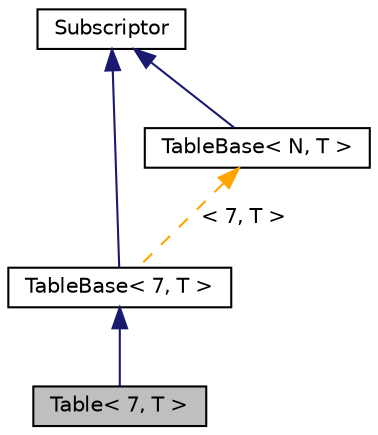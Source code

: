 digraph "Table&lt; 7, T &gt;"
{
 // LATEX_PDF_SIZE
  edge [fontname="Helvetica",fontsize="10",labelfontname="Helvetica",labelfontsize="10"];
  node [fontname="Helvetica",fontsize="10",shape=record];
  Node1 [label="Table\< 7, T \>",height=0.2,width=0.4,color="black", fillcolor="grey75", style="filled", fontcolor="black",tooltip=" "];
  Node2 -> Node1 [dir="back",color="midnightblue",fontsize="10",style="solid",fontname="Helvetica"];
  Node2 [label="TableBase\< 7, T \>",height=0.2,width=0.4,color="black", fillcolor="white", style="filled",URL="$classTableBase.html",tooltip=" "];
  Node3 -> Node2 [dir="back",color="midnightblue",fontsize="10",style="solid",fontname="Helvetica"];
  Node3 [label="Subscriptor",height=0.2,width=0.4,color="black", fillcolor="white", style="filled",URL="$classSubscriptor.html",tooltip=" "];
  Node4 -> Node2 [dir="back",color="orange",fontsize="10",style="dashed",label=" \< 7, T \>" ,fontname="Helvetica"];
  Node4 [label="TableBase\< N, T \>",height=0.2,width=0.4,color="black", fillcolor="white", style="filled",URL="$classTableBase.html",tooltip=" "];
  Node3 -> Node4 [dir="back",color="midnightblue",fontsize="10",style="solid",fontname="Helvetica"];
}
